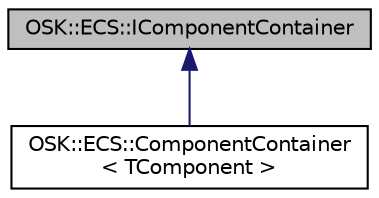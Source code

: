 digraph "OSK::ECS::IComponentContainer"
{
 // LATEX_PDF_SIZE
  edge [fontname="Helvetica",fontsize="10",labelfontname="Helvetica",labelfontsize="10"];
  node [fontname="Helvetica",fontsize="10",shape=record];
  Node1 [label="OSK::ECS::IComponentContainer",height=0.2,width=0.4,color="black", fillcolor="grey75", style="filled", fontcolor="black",tooltip="Clase base para el contenedor de componentes."];
  Node1 -> Node2 [dir="back",color="midnightblue",fontsize="10",style="solid",fontname="Helvetica"];
  Node2 [label="OSK::ECS::ComponentContainer\l\< TComponent \>",height=0.2,width=0.4,color="black", fillcolor="white", style="filled",URL="$class_o_s_k_1_1_e_c_s_1_1_component_container.html",tooltip="Contenedor para el dynamic array de componentes del tipo dado. Se encarga de manejar la introducción ..."];
}
